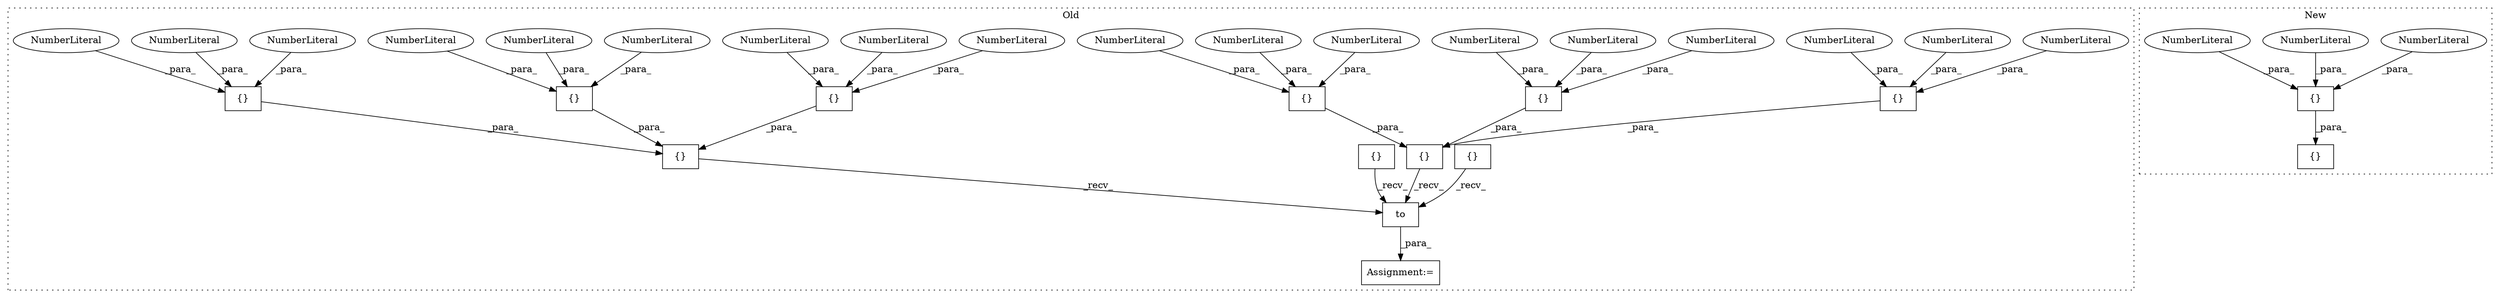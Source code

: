 digraph G {
subgraph cluster0 {
1 [label="to" a="32" s="23949,23958" l="3,1" shape="box"];
3 [label="Assignment:=" a="7" s="23939" l="1" shape="box"];
7 [label="{}" a="4" s="23774,23794" l="1,1" shape="box"];
8 [label="NumberLiteral" a="34" s="23779" l="7" shape="ellipse"];
9 [label="{}" a="4" s="23507,23531" l="1,1" shape="box"];
10 [label="NumberLiteral" a="34" s="23787" l="7" shape="ellipse"];
11 [label="{}" a="4" s="23593,23617" l="1,1" shape="box"];
12 [label="NumberLiteral" a="34" s="23610" l="7" shape="ellipse"];
14 [label="NumberLiteral" a="34" s="23775" l="3" shape="ellipse"];
15 [label="{}" a="4" s="23796,23820" l="1,1" shape="box"];
16 [label="NumberLiteral" a="34" s="23797" l="7" shape="ellipse"];
17 [label="NumberLiteral" a="34" s="23594" l="7" shape="ellipse"];
18 [label="NumberLiteral" a="34" s="23602" l="7" shape="ellipse"];
19 [label="NumberLiteral" a="34" s="23813" l="7" shape="ellipse"];
20 [label="NumberLiteral" a="34" s="23805" l="7" shape="ellipse"];
21 [label="{}" a="4" s="23571,23591" l="1,1" shape="box"];
22 [label="NumberLiteral" a="34" s="23572" l="3" shape="ellipse"];
23 [label="{}" a="4" s="23822,23843" l="1,1" shape="box"];
24 [label="NumberLiteral" a="34" s="23827" l="8" shape="ellipse"];
25 [label="{}" a="4" s="23619,23638" l="1,1" shape="box"];
26 [label="NumberLiteral" a="34" s="23632" l="6" shape="ellipse"];
27 [label="{}" a="4" s="23570,23639" l="1,1" shape="box"];
28 [label="NumberLiteral" a="34" s="23836" l="7" shape="ellipse"];
29 [label="{}" a="4" s="23773,23844" l="1,1" shape="box"];
30 [label="NumberLiteral" a="34" s="23576" l="7" shape="ellipse"];
31 [label="NumberLiteral" a="34" s="23624" l="7" shape="ellipse"];
32 [label="NumberLiteral" a="34" s="23823" l="3" shape="ellipse"];
33 [label="NumberLiteral" a="34" s="23620" l="3" shape="ellipse"];
34 [label="{}" a="4" s="23708,23734" l="1,1" shape="box"];
35 [label="NumberLiteral" a="34" s="23584" l="7" shape="ellipse"];
label = "Old";
style="dotted";
}
subgraph cluster1 {
2 [label="{}" a="4" s="23539,23557" l="1,1" shape="box"];
4 [label="NumberLiteral" a="34" s="23551" l="6" shape="ellipse"];
5 [label="NumberLiteral" a="34" s="23540" l="3" shape="ellipse"];
6 [label="NumberLiteral" a="34" s="23544" l="6" shape="ellipse"];
13 [label="{}" a="4" s="23538,23598" l="1,1" shape="box"];
label = "New";
style="dotted";
}
1 -> 3 [label="_para_"];
2 -> 13 [label="_para_"];
4 -> 2 [label="_para_"];
5 -> 2 [label="_para_"];
6 -> 2 [label="_para_"];
7 -> 29 [label="_para_"];
8 -> 7 [label="_para_"];
9 -> 1 [label="_recv_"];
10 -> 7 [label="_para_"];
11 -> 27 [label="_para_"];
12 -> 11 [label="_para_"];
14 -> 7 [label="_para_"];
15 -> 29 [label="_para_"];
16 -> 15 [label="_para_"];
17 -> 11 [label="_para_"];
18 -> 11 [label="_para_"];
19 -> 15 [label="_para_"];
20 -> 15 [label="_para_"];
21 -> 27 [label="_para_"];
22 -> 21 [label="_para_"];
23 -> 29 [label="_para_"];
24 -> 23 [label="_para_"];
25 -> 27 [label="_para_"];
26 -> 25 [label="_para_"];
27 -> 1 [label="_recv_"];
28 -> 23 [label="_para_"];
29 -> 1 [label="_recv_"];
30 -> 21 [label="_para_"];
31 -> 25 [label="_para_"];
32 -> 23 [label="_para_"];
33 -> 25 [label="_para_"];
34 -> 1 [label="_recv_"];
35 -> 21 [label="_para_"];
}